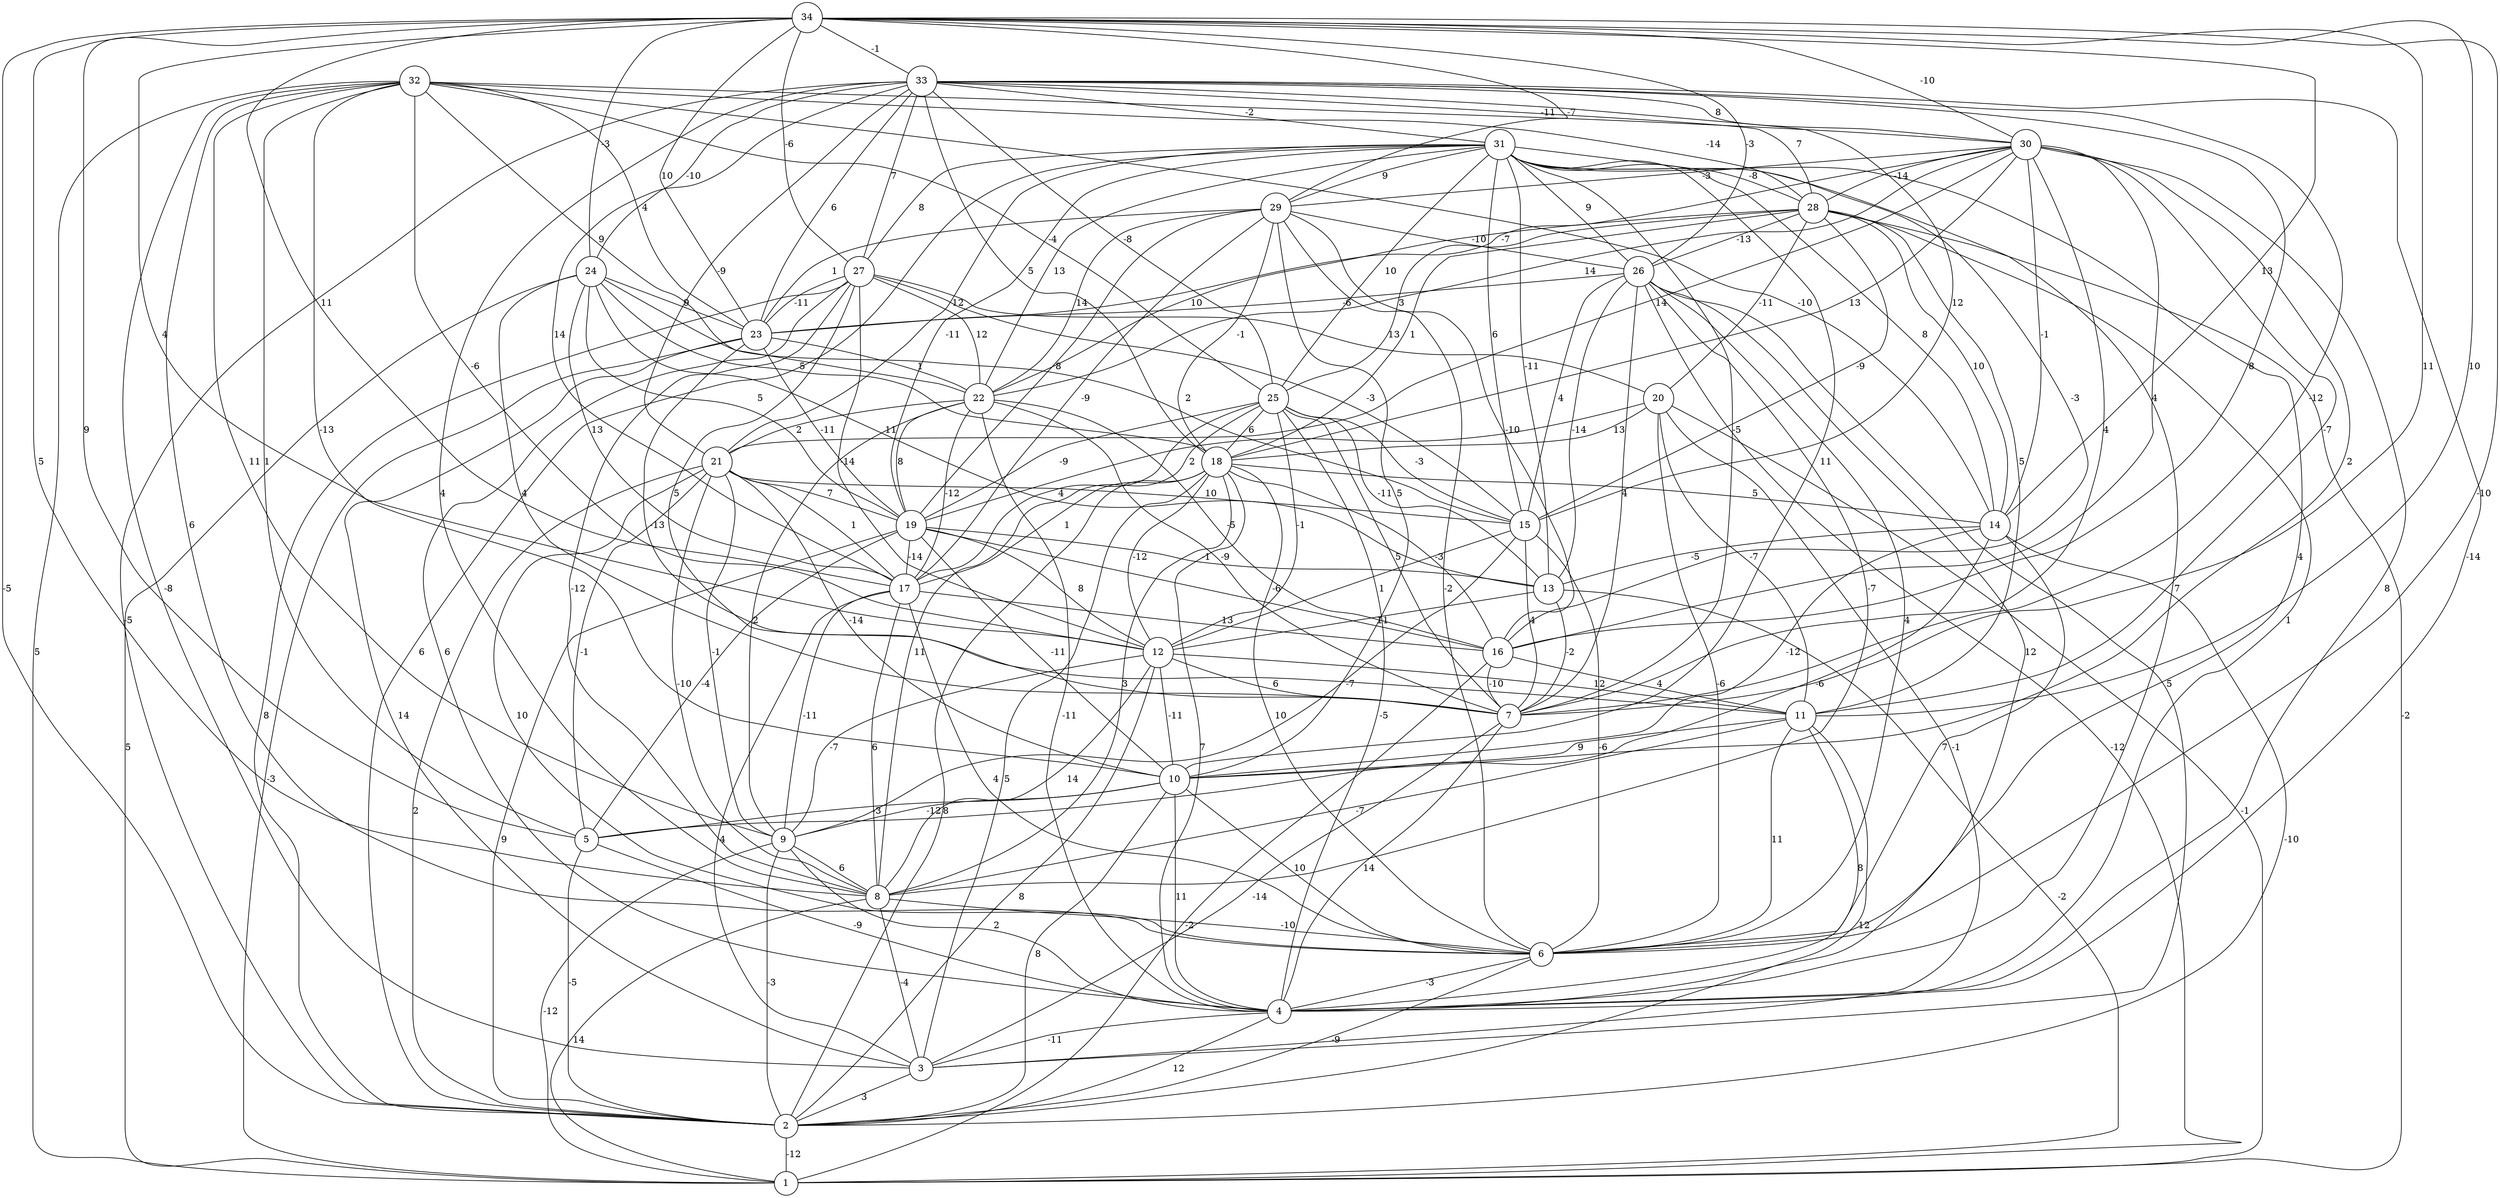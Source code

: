 graph { 
	 fontname="Helvetica,Arial,sans-serif" 
	 node [shape = circle]; 
	 34 -- 2 [label = "-5"];
	 34 -- 5 [label = "9"];
	 34 -- 6 [label = "-10"];
	 34 -- 7 [label = "11"];
	 34 -- 8 [label = "5"];
	 34 -- 11 [label = "10"];
	 34 -- 12 [label = "4"];
	 34 -- 14 [label = "13"];
	 34 -- 17 [label = "11"];
	 34 -- 23 [label = "10"];
	 34 -- 24 [label = "-3"];
	 34 -- 26 [label = "-3"];
	 34 -- 27 [label = "-6"];
	 34 -- 29 [label = "-7"];
	 34 -- 30 [label = "-10"];
	 34 -- 33 [label = "-1"];
	 33 -- 2 [label = "-5"];
	 33 -- 4 [label = "-14"];
	 33 -- 7 [label = "-12"];
	 33 -- 8 [label = "4"];
	 33 -- 15 [label = "12"];
	 33 -- 16 [label = "8"];
	 33 -- 17 [label = "14"];
	 33 -- 18 [label = "5"];
	 33 -- 21 [label = "-9"];
	 33 -- 23 [label = "6"];
	 33 -- 24 [label = "-10"];
	 33 -- 25 [label = "-8"];
	 33 -- 27 [label = "7"];
	 33 -- 28 [label = "7"];
	 33 -- 30 [label = "8"];
	 33 -- 31 [label = "-2"];
	 32 -- 1 [label = "5"];
	 32 -- 3 [label = "-8"];
	 32 -- 5 [label = "1"];
	 32 -- 6 [label = "6"];
	 32 -- 9 [label = "11"];
	 32 -- 10 [label = "-13"];
	 32 -- 12 [label = "-6"];
	 32 -- 14 [label = "-10"];
	 32 -- 22 [label = "9"];
	 32 -- 23 [label = "4"];
	 32 -- 25 [label = "-4"];
	 32 -- 28 [label = "-14"];
	 32 -- 30 [label = "-11"];
	 31 -- 2 [label = "6"];
	 31 -- 4 [label = "7"];
	 31 -- 6 [label = "4"];
	 31 -- 7 [label = "-5"];
	 31 -- 10 [label = "11"];
	 31 -- 13 [label = "-11"];
	 31 -- 14 [label = "8"];
	 31 -- 15 [label = "6"];
	 31 -- 16 [label = "-3"];
	 31 -- 19 [label = "-11"];
	 31 -- 21 [label = "12"];
	 31 -- 22 [label = "13"];
	 31 -- 25 [label = "10"];
	 31 -- 26 [label = "9"];
	 31 -- 27 [label = "8"];
	 31 -- 28 [label = "-8"];
	 31 -- 29 [label = "9"];
	 30 -- 4 [label = "8"];
	 30 -- 7 [label = "4"];
	 30 -- 10 [label = "2"];
	 30 -- 11 [label = "-7"];
	 30 -- 14 [label = "-1"];
	 30 -- 16 [label = "4"];
	 30 -- 18 [label = "13"];
	 30 -- 21 [label = "14"];
	 30 -- 22 [label = "14"];
	 30 -- 23 [label = "-7"];
	 30 -- 28 [label = "-14"];
	 30 -- 29 [label = "-3"];
	 29 -- 6 [label = "-2"];
	 29 -- 10 [label = "5"];
	 29 -- 16 [label = "-10"];
	 29 -- 17 [label = "-9"];
	 29 -- 18 [label = "-1"];
	 29 -- 19 [label = "8"];
	 29 -- 22 [label = "14"];
	 29 -- 23 [label = "1"];
	 29 -- 26 [label = "-10"];
	 28 -- 1 [label = "-2"];
	 28 -- 4 [label = "1"];
	 28 -- 11 [label = "5"];
	 28 -- 14 [label = "10"];
	 28 -- 15 [label = "-9"];
	 28 -- 18 [label = "1"];
	 28 -- 20 [label = "-11"];
	 28 -- 22 [label = "10"];
	 28 -- 25 [label = "3"];
	 28 -- 26 [label = "-13"];
	 27 -- 2 [label = "8"];
	 27 -- 4 [label = "6"];
	 27 -- 7 [label = "5"];
	 27 -- 8 [label = "-12"];
	 27 -- 12 [label = "-14"];
	 27 -- 15 [label = "-3"];
	 27 -- 20 [label = "13"];
	 27 -- 22 [label = "12"];
	 27 -- 23 [label = "-11"];
	 26 -- 1 [label = "-12"];
	 26 -- 3 [label = "5"];
	 26 -- 4 [label = "12"];
	 26 -- 6 [label = "4"];
	 26 -- 7 [label = "4"];
	 26 -- 8 [label = "-7"];
	 26 -- 13 [label = "-14"];
	 26 -- 15 [label = "4"];
	 26 -- 23 [label = "-6"];
	 25 -- 4 [label = "-5"];
	 25 -- 7 [label = "5"];
	 25 -- 8 [label = "11"];
	 25 -- 12 [label = "-1"];
	 25 -- 13 [label = "-11"];
	 25 -- 15 [label = "-3"];
	 25 -- 17 [label = "4"];
	 25 -- 18 [label = "6"];
	 25 -- 19 [label = "-9"];
	 24 -- 1 [label = "5"];
	 24 -- 7 [label = "4"];
	 24 -- 13 [label = "11"];
	 24 -- 15 [label = "2"];
	 24 -- 17 [label = "13"];
	 24 -- 18 [label = "5"];
	 24 -- 19 [label = "5"];
	 24 -- 23 [label = "9"];
	 23 -- 1 [label = "-3"];
	 23 -- 3 [label = "14"];
	 23 -- 11 [label = "-13"];
	 23 -- 19 [label = "-11"];
	 23 -- 22 [label = "1"];
	 22 -- 4 [label = "-11"];
	 22 -- 7 [label = "-9"];
	 22 -- 9 [label = "2"];
	 22 -- 16 [label = "-5"];
	 22 -- 17 [label = "-12"];
	 22 -- 19 [label = "8"];
	 22 -- 21 [label = "2"];
	 21 -- 2 [label = "2"];
	 21 -- 5 [label = "-1"];
	 21 -- 6 [label = "10"];
	 21 -- 8 [label = "-10"];
	 21 -- 9 [label = "-1"];
	 21 -- 10 [label = "-14"];
	 21 -- 15 [label = "10"];
	 21 -- 17 [label = "1"];
	 21 -- 19 [label = "7"];
	 20 -- 1 [label = "-1"];
	 20 -- 3 [label = "-1"];
	 20 -- 6 [label = "-6"];
	 20 -- 11 [label = "-7"];
	 20 -- 18 [label = "13"];
	 20 -- 19 [label = "2"];
	 19 -- 2 [label = "9"];
	 19 -- 5 [label = "-4"];
	 19 -- 10 [label = "-11"];
	 19 -- 12 [label = "8"];
	 19 -- 13 [label = "-1"];
	 19 -- 16 [label = "-6"];
	 19 -- 17 [label = "-14"];
	 18 -- 2 [label = "8"];
	 18 -- 3 [label = "5"];
	 18 -- 4 [label = "7"];
	 18 -- 6 [label = "10"];
	 18 -- 8 [label = "3"];
	 18 -- 12 [label = "-12"];
	 18 -- 14 [label = "5"];
	 18 -- 16 [label = "-3"];
	 18 -- 17 [label = "1"];
	 17 -- 3 [label = "4"];
	 17 -- 6 [label = "4"];
	 17 -- 8 [label = "6"];
	 17 -- 9 [label = "-11"];
	 17 -- 16 [label = "13"];
	 16 -- 1 [label = "-2"];
	 16 -- 7 [label = "-10"];
	 16 -- 11 [label = "4"];
	 15 -- 6 [label = "-6"];
	 15 -- 7 [label = "4"];
	 15 -- 9 [label = "-7"];
	 15 -- 12 [label = "1"];
	 14 -- 2 [label = "-10"];
	 14 -- 5 [label = "-6"];
	 14 -- 6 [label = "7"];
	 14 -- 10 [label = "-12"];
	 14 -- 13 [label = "-5"];
	 13 -- 1 [label = "-2"];
	 13 -- 7 [label = "-2"];
	 13 -- 12 [label = "11"];
	 12 -- 2 [label = "8"];
	 12 -- 7 [label = "6"];
	 12 -- 8 [label = "14"];
	 12 -- 9 [label = "-7"];
	 12 -- 10 [label = "-11"];
	 12 -- 11 [label = "12"];
	 11 -- 2 [label = "12"];
	 11 -- 4 [label = "8"];
	 11 -- 6 [label = "11"];
	 11 -- 8 [label = "-7"];
	 11 -- 10 [label = "9"];
	 10 -- 2 [label = "8"];
	 10 -- 4 [label = "11"];
	 10 -- 5 [label = "-3"];
	 10 -- 6 [label = "10"];
	 10 -- 9 [label = "-12"];
	 9 -- 1 [label = "-12"];
	 9 -- 2 [label = "-3"];
	 9 -- 4 [label = "2"];
	 9 -- 8 [label = "6"];
	 8 -- 1 [label = "14"];
	 8 -- 3 [label = "-4"];
	 8 -- 6 [label = "-10"];
	 7 -- 3 [label = "-14"];
	 7 -- 4 [label = "14"];
	 6 -- 2 [label = "-9"];
	 6 -- 4 [label = "-3"];
	 5 -- 2 [label = "-5"];
	 5 -- 4 [label = "-9"];
	 4 -- 2 [label = "12"];
	 4 -- 3 [label = "-11"];
	 3 -- 2 [label = "3"];
	 2 -- 1 [label = "-12"];
	 1;
	 2;
	 3;
	 4;
	 5;
	 6;
	 7;
	 8;
	 9;
	 10;
	 11;
	 12;
	 13;
	 14;
	 15;
	 16;
	 17;
	 18;
	 19;
	 20;
	 21;
	 22;
	 23;
	 24;
	 25;
	 26;
	 27;
	 28;
	 29;
	 30;
	 31;
	 32;
	 33;
	 34;
}
